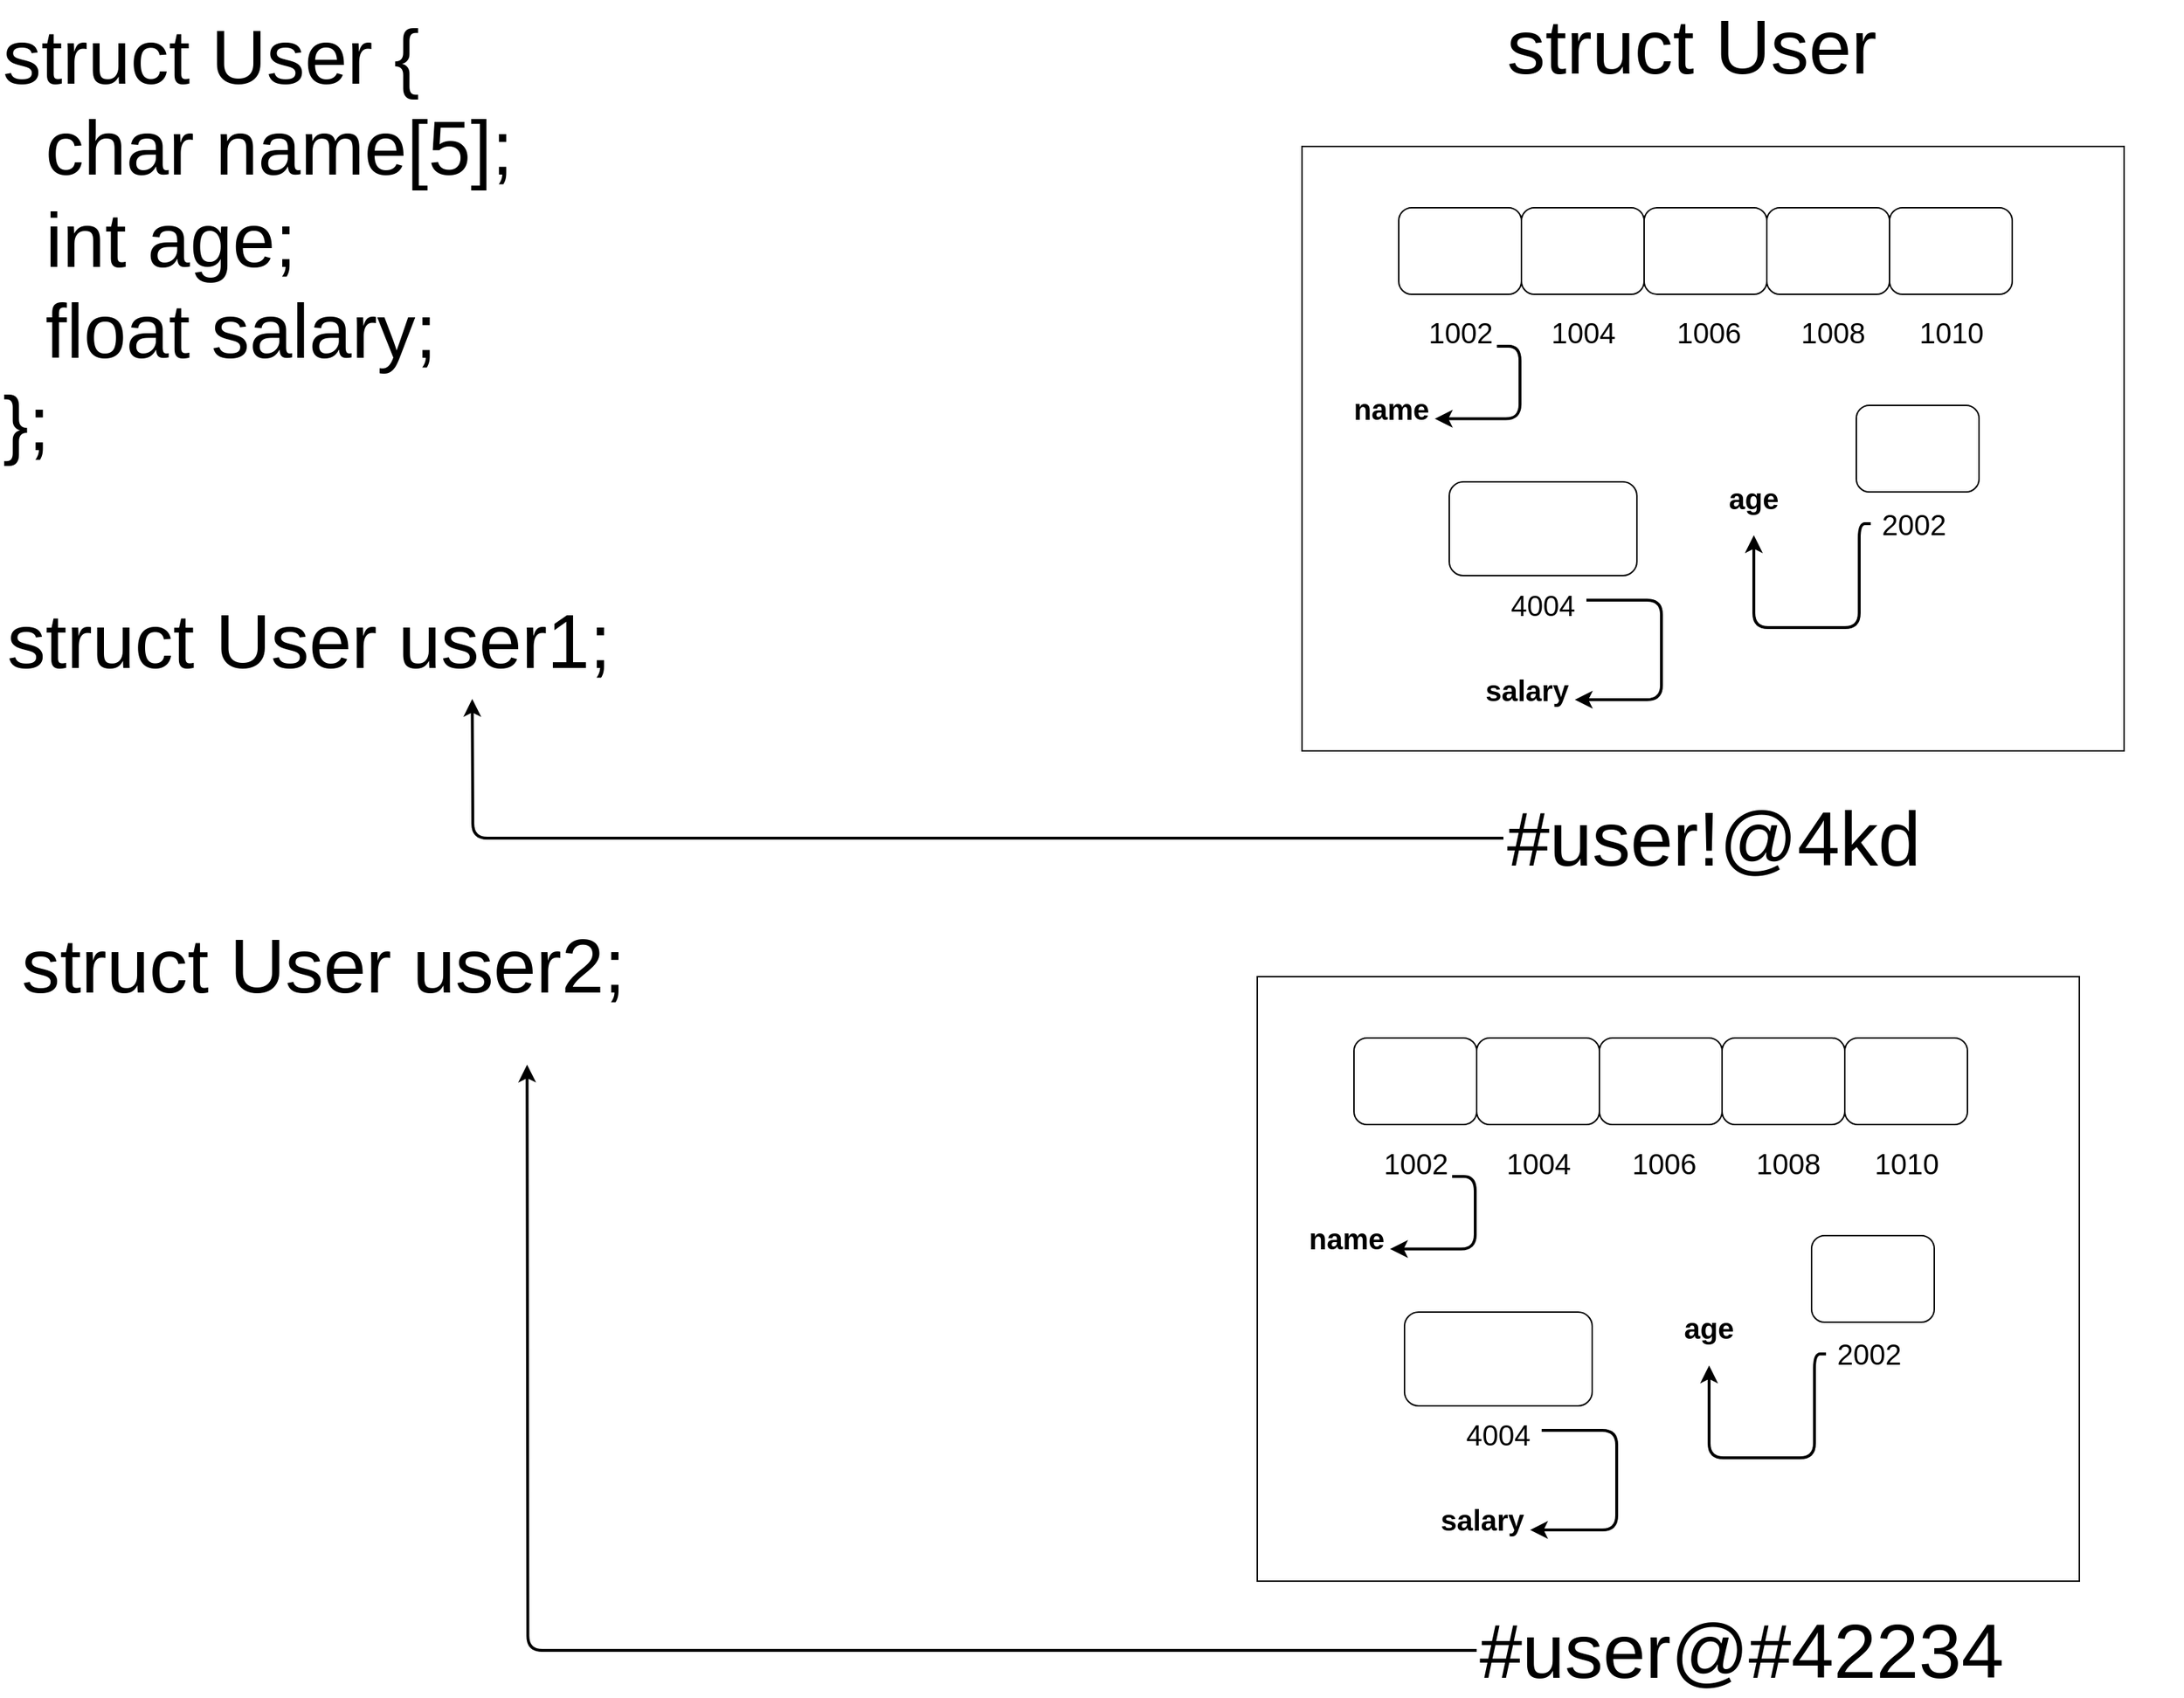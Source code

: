 <mxfile>
    <diagram id="lYxwmzsgjJexhKxpm00B" name="Page-1">
        <mxGraphModel dx="3277" dy="2097" grid="0" gridSize="10" guides="1" tooltips="1" connect="1" arrows="1" fold="1" page="0" pageScale="1" pageWidth="1100" pageHeight="850" math="0" shadow="0">
            <root>
                <mxCell id="0"/>
                <mxCell id="1" parent="0"/>
                <mxCell id="379" value="&lt;font style=&quot;font-size: 53px;&quot;&gt;struct User {&lt;br&gt;&amp;nbsp; char name[5];&lt;br&gt;&amp;nbsp; int age;&lt;br&gt;&amp;nbsp; float salary;&lt;br&gt;};&amp;nbsp;&lt;/font&gt;" style="text;html=1;strokeColor=none;fillColor=none;align=left;verticalAlign=middle;whiteSpace=wrap;rounded=0;" vertex="1" parent="1">
                    <mxGeometry x="-1438" y="-754" width="470" height="44" as="geometry"/>
                </mxCell>
                <mxCell id="381" value="" style="rounded=0;whiteSpace=wrap;html=1;fontSize=53;movable=1;resizable=1;rotatable=1;deletable=1;editable=1;connectable=1;" vertex="1" parent="1">
                    <mxGeometry x="-536" y="-796.5" width="569.5" height="419" as="geometry"/>
                </mxCell>
                <mxCell id="384" value="&lt;span style=&quot;font-size: 53px;&quot;&gt;struct User&lt;/span&gt;" style="text;html=1;strokeColor=none;fillColor=none;align=left;verticalAlign=middle;whiteSpace=wrap;rounded=0;" vertex="1" parent="1">
                    <mxGeometry x="-396" y="-888" width="470" height="44" as="geometry"/>
                </mxCell>
                <mxCell id="412" style="edgeStyle=orthogonalEdgeStyle;html=1;strokeWidth=2;fontSize=20;" edge="1" parent="1" source="385">
                    <mxGeometry relative="1" as="geometry">
                        <mxPoint x="-1110.862" y="-413.478" as="targetPoint"/>
                    </mxGeometry>
                </mxCell>
                <mxCell id="385" value="&lt;span style=&quot;font-size: 53px;&quot;&gt;#user!@4kd&lt;/span&gt;" style="text;html=1;strokeColor=none;fillColor=none;align=left;verticalAlign=middle;whiteSpace=wrap;rounded=0;" vertex="1" parent="1">
                    <mxGeometry x="-396.5" y="-339" width="470" height="44" as="geometry"/>
                </mxCell>
                <mxCell id="386" value="" style="rounded=1;whiteSpace=wrap;html=1;fontSize=53;fillColor=none;" vertex="1" parent="1">
                    <mxGeometry x="-469" y="-754" width="85" height="60" as="geometry"/>
                </mxCell>
                <mxCell id="390" value="" style="rounded=1;whiteSpace=wrap;html=1;fontSize=53;fillColor=none;" vertex="1" parent="1">
                    <mxGeometry x="-384" y="-754" width="85" height="60" as="geometry"/>
                </mxCell>
                <mxCell id="391" value="" style="rounded=1;whiteSpace=wrap;html=1;fontSize=53;fillColor=none;" vertex="1" parent="1">
                    <mxGeometry x="-214" y="-754" width="85" height="60" as="geometry"/>
                </mxCell>
                <mxCell id="392" value="" style="rounded=1;whiteSpace=wrap;html=1;fontSize=53;fillColor=none;" vertex="1" parent="1">
                    <mxGeometry x="-299" y="-754" width="85" height="60" as="geometry"/>
                </mxCell>
                <mxCell id="393" value="" style="rounded=1;whiteSpace=wrap;html=1;fontSize=53;fillColor=none;" vertex="1" parent="1">
                    <mxGeometry x="-129" y="-754" width="85" height="60" as="geometry"/>
                </mxCell>
                <mxCell id="400" style="edgeStyle=orthogonalEdgeStyle;html=1;entryX=1;entryY=0.75;entryDx=0;entryDy=0;fontSize=20;strokeWidth=2;" edge="1" parent="1" target="399">
                    <mxGeometry relative="1" as="geometry">
                        <mxPoint x="-401" y="-658" as="sourcePoint"/>
                        <Array as="points">
                            <mxPoint x="-385" y="-658"/>
                            <mxPoint x="-385" y="-608"/>
                        </Array>
                    </mxGeometry>
                </mxCell>
                <mxCell id="394" value="&lt;font style=&quot;font-size: 20px;&quot;&gt;1002&lt;/font&gt;" style="text;html=1;strokeColor=none;fillColor=none;align=center;verticalAlign=middle;whiteSpace=wrap;rounded=0;fontSize=53;" vertex="1" parent="1">
                    <mxGeometry x="-456.5" y="-694" width="60" height="30" as="geometry"/>
                </mxCell>
                <mxCell id="395" value="&lt;font style=&quot;font-size: 20px;&quot;&gt;1004&lt;/font&gt;" style="text;html=1;strokeColor=none;fillColor=none;align=center;verticalAlign=middle;whiteSpace=wrap;rounded=0;fontSize=53;" vertex="1" parent="1">
                    <mxGeometry x="-371.5" y="-694" width="60" height="30" as="geometry"/>
                </mxCell>
                <mxCell id="396" value="&lt;font style=&quot;font-size: 20px;&quot;&gt;1006&lt;/font&gt;" style="text;html=1;strokeColor=none;fillColor=none;align=center;verticalAlign=middle;whiteSpace=wrap;rounded=0;fontSize=53;" vertex="1" parent="1">
                    <mxGeometry x="-284" y="-694" width="60" height="30" as="geometry"/>
                </mxCell>
                <mxCell id="397" value="&lt;font style=&quot;font-size: 20px;&quot;&gt;1008&lt;/font&gt;" style="text;html=1;strokeColor=none;fillColor=none;align=center;verticalAlign=middle;whiteSpace=wrap;rounded=0;fontSize=53;" vertex="1" parent="1">
                    <mxGeometry x="-198" y="-694" width="60" height="30" as="geometry"/>
                </mxCell>
                <mxCell id="398" value="&lt;font style=&quot;font-size: 20px;&quot;&gt;1010&lt;/font&gt;" style="text;html=1;strokeColor=none;fillColor=none;align=center;verticalAlign=middle;whiteSpace=wrap;rounded=0;fontSize=53;" vertex="1" parent="1">
                    <mxGeometry x="-116.5" y="-694" width="60" height="30" as="geometry"/>
                </mxCell>
                <mxCell id="399" value="&lt;span style=&quot;font-size: 20px;&quot;&gt;&lt;b&gt;name&lt;/b&gt;&lt;/span&gt;" style="text;html=1;strokeColor=none;fillColor=none;align=center;verticalAlign=middle;whiteSpace=wrap;rounded=0;fontSize=53;" vertex="1" parent="1">
                    <mxGeometry x="-504" y="-664" width="60" height="75" as="geometry"/>
                </mxCell>
                <mxCell id="401" value="" style="rounded=1;whiteSpace=wrap;html=1;fontSize=53;fillColor=none;" vertex="1" parent="1">
                    <mxGeometry x="-152" y="-617" width="85" height="60" as="geometry"/>
                </mxCell>
                <mxCell id="405" style="edgeStyle=orthogonalEdgeStyle;html=1;strokeWidth=2;fontSize=20;" edge="1" parent="1" source="402" target="403">
                    <mxGeometry relative="1" as="geometry">
                        <mxPoint x="-218" y="-516" as="targetPoint"/>
                        <Array as="points">
                            <mxPoint x="-150" y="-535"/>
                            <mxPoint x="-150" y="-463"/>
                            <mxPoint x="-223" y="-463"/>
                        </Array>
                    </mxGeometry>
                </mxCell>
                <mxCell id="402" value="&lt;font style=&quot;font-size: 20px;&quot;&gt;2002&lt;/font&gt;" style="text;html=1;strokeColor=none;fillColor=none;align=center;verticalAlign=middle;whiteSpace=wrap;rounded=0;fontSize=53;" vertex="1" parent="1">
                    <mxGeometry x="-142" y="-573" width="60" height="53" as="geometry"/>
                </mxCell>
                <mxCell id="403" value="&lt;span style=&quot;font-size: 20px;&quot;&gt;&lt;b&gt;age&lt;/b&gt;&lt;/span&gt;" style="text;html=1;strokeColor=none;fillColor=none;align=center;verticalAlign=middle;whiteSpace=wrap;rounded=0;fontSize=53;" vertex="1" parent="1">
                    <mxGeometry x="-253" y="-602" width="60" height="75" as="geometry"/>
                </mxCell>
                <mxCell id="406" value="" style="rounded=1;whiteSpace=wrap;html=1;fontSize=53;fillColor=none;" vertex="1" parent="1">
                    <mxGeometry x="-434" y="-564" width="130" height="65" as="geometry"/>
                </mxCell>
                <mxCell id="407" value="&lt;span style=&quot;font-size: 20px;&quot;&gt;&lt;b&gt;salary&lt;/b&gt;&lt;/span&gt;" style="text;html=1;strokeColor=none;fillColor=none;align=center;verticalAlign=middle;whiteSpace=wrap;rounded=0;fontSize=53;" vertex="1" parent="1">
                    <mxGeometry x="-410" y="-469" width="60" height="75" as="geometry"/>
                </mxCell>
                <mxCell id="409" style="edgeStyle=orthogonalEdgeStyle;html=1;strokeWidth=2;fontSize=20;" edge="1" parent="1" source="408">
                    <mxGeometry relative="1" as="geometry">
                        <mxPoint x="-347" y="-413" as="targetPoint"/>
                        <Array as="points">
                            <mxPoint x="-287" y="-482"/>
                            <mxPoint x="-287" y="-413"/>
                        </Array>
                    </mxGeometry>
                </mxCell>
                <mxCell id="408" value="&lt;font style=&quot;font-size: 20px;&quot;&gt;4004&lt;/font&gt;" style="text;html=1;strokeColor=none;fillColor=none;align=center;verticalAlign=middle;whiteSpace=wrap;rounded=0;fontSize=53;" vertex="1" parent="1">
                    <mxGeometry x="-399" y="-517" width="60" height="53" as="geometry"/>
                </mxCell>
                <mxCell id="410" value="&lt;span style=&quot;font-size: 53px;&quot;&gt;struct User user1;&lt;/span&gt;" style="text;html=1;strokeColor=none;fillColor=none;align=left;verticalAlign=middle;whiteSpace=wrap;rounded=0;" vertex="1" parent="1">
                    <mxGeometry x="-1435" y="-476" width="470" height="44" as="geometry"/>
                </mxCell>
                <mxCell id="415" value="&lt;span style=&quot;font-size: 53px;&quot;&gt;struct User user2;&lt;/span&gt;" style="text;html=1;strokeColor=none;fillColor=none;align=left;verticalAlign=middle;whiteSpace=wrap;rounded=0;" vertex="1" parent="1">
                    <mxGeometry x="-1425" y="-251" width="470" height="44" as="geometry"/>
                </mxCell>
                <mxCell id="416" value="" style="rounded=0;whiteSpace=wrap;html=1;fontSize=53;movable=1;resizable=1;rotatable=1;deletable=1;editable=1;connectable=1;" vertex="1" parent="1">
                    <mxGeometry x="-567" y="-221" width="569.5" height="419" as="geometry"/>
                </mxCell>
                <mxCell id="417" value="" style="rounded=1;whiteSpace=wrap;html=1;fontSize=53;fillColor=none;" vertex="1" parent="1">
                    <mxGeometry x="-500" y="-178.5" width="85" height="60" as="geometry"/>
                </mxCell>
                <mxCell id="418" value="&lt;font style=&quot;font-size: 20px;&quot;&gt;1002&lt;/font&gt;" style="text;html=1;strokeColor=none;fillColor=none;align=center;verticalAlign=middle;whiteSpace=wrap;rounded=0;fontSize=53;" vertex="1" parent="1">
                    <mxGeometry x="-487.5" y="-118.5" width="60" height="30" as="geometry"/>
                </mxCell>
                <mxCell id="419" value="" style="rounded=1;whiteSpace=wrap;html=1;fontSize=53;fillColor=none;" vertex="1" parent="1">
                    <mxGeometry x="-415" y="-178.5" width="85" height="60" as="geometry"/>
                </mxCell>
                <mxCell id="420" value="&lt;font style=&quot;font-size: 20px;&quot;&gt;1004&lt;/font&gt;" style="text;html=1;strokeColor=none;fillColor=none;align=center;verticalAlign=middle;whiteSpace=wrap;rounded=0;fontSize=53;" vertex="1" parent="1">
                    <mxGeometry x="-402.5" y="-118.5" width="60" height="30" as="geometry"/>
                </mxCell>
                <mxCell id="421" value="" style="rounded=1;whiteSpace=wrap;html=1;fontSize=53;fillColor=none;" vertex="1" parent="1">
                    <mxGeometry x="-330" y="-178.5" width="85" height="60" as="geometry"/>
                </mxCell>
                <mxCell id="422" value="&lt;font style=&quot;font-size: 20px;&quot;&gt;1006&lt;/font&gt;" style="text;html=1;strokeColor=none;fillColor=none;align=center;verticalAlign=middle;whiteSpace=wrap;rounded=0;fontSize=53;" vertex="1" parent="1">
                    <mxGeometry x="-315" y="-118.5" width="60" height="30" as="geometry"/>
                </mxCell>
                <mxCell id="423" value="" style="rounded=1;whiteSpace=wrap;html=1;fontSize=53;fillColor=none;" vertex="1" parent="1">
                    <mxGeometry x="-245" y="-178.5" width="85" height="60" as="geometry"/>
                </mxCell>
                <mxCell id="424" value="&lt;font style=&quot;font-size: 20px;&quot;&gt;1008&lt;/font&gt;" style="text;html=1;strokeColor=none;fillColor=none;align=center;verticalAlign=middle;whiteSpace=wrap;rounded=0;fontSize=53;" vertex="1" parent="1">
                    <mxGeometry x="-229" y="-118.5" width="60" height="30" as="geometry"/>
                </mxCell>
                <mxCell id="425" value="" style="rounded=1;whiteSpace=wrap;html=1;fontSize=53;fillColor=none;" vertex="1" parent="1">
                    <mxGeometry x="-160" y="-178.5" width="85" height="60" as="geometry"/>
                </mxCell>
                <mxCell id="426" value="&lt;font style=&quot;font-size: 20px;&quot;&gt;1010&lt;/font&gt;" style="text;html=1;strokeColor=none;fillColor=none;align=center;verticalAlign=middle;whiteSpace=wrap;rounded=0;fontSize=53;" vertex="1" parent="1">
                    <mxGeometry x="-147.5" y="-118.5" width="60" height="30" as="geometry"/>
                </mxCell>
                <mxCell id="427" style="edgeStyle=orthogonalEdgeStyle;html=1;entryX=1;entryY=0.75;entryDx=0;entryDy=0;fontSize=20;strokeWidth=2;" edge="1" target="428" parent="1">
                    <mxGeometry relative="1" as="geometry">
                        <mxPoint x="-432" y="-82.5" as="sourcePoint"/>
                        <Array as="points">
                            <mxPoint x="-416" y="-82.5"/>
                            <mxPoint x="-416" y="-32.5"/>
                        </Array>
                    </mxGeometry>
                </mxCell>
                <mxCell id="428" value="&lt;span style=&quot;font-size: 20px;&quot;&gt;&lt;b&gt;name&lt;/b&gt;&lt;/span&gt;" style="text;html=1;strokeColor=none;fillColor=none;align=center;verticalAlign=middle;whiteSpace=wrap;rounded=0;fontSize=53;" vertex="1" parent="1">
                    <mxGeometry x="-535" y="-88.5" width="60" height="75" as="geometry"/>
                </mxCell>
                <mxCell id="429" value="" style="rounded=1;whiteSpace=wrap;html=1;fontSize=53;fillColor=none;" vertex="1" parent="1">
                    <mxGeometry x="-465" y="11.5" width="130" height="65" as="geometry"/>
                </mxCell>
                <mxCell id="430" value="&lt;font style=&quot;font-size: 20px;&quot;&gt;4004&lt;/font&gt;" style="text;html=1;strokeColor=none;fillColor=none;align=center;verticalAlign=middle;whiteSpace=wrap;rounded=0;fontSize=53;" vertex="1" parent="1">
                    <mxGeometry x="-430" y="58.5" width="60" height="53" as="geometry"/>
                </mxCell>
                <mxCell id="431" value="&lt;span style=&quot;font-size: 20px;&quot;&gt;&lt;b&gt;salary&lt;/b&gt;&lt;/span&gt;" style="text;html=1;strokeColor=none;fillColor=none;align=center;verticalAlign=middle;whiteSpace=wrap;rounded=0;fontSize=53;" vertex="1" parent="1">
                    <mxGeometry x="-441" y="106.5" width="60" height="75" as="geometry"/>
                </mxCell>
                <mxCell id="432" style="edgeStyle=orthogonalEdgeStyle;html=1;strokeWidth=2;fontSize=20;" edge="1" source="430" parent="1">
                    <mxGeometry relative="1" as="geometry">
                        <mxPoint x="-378" y="162.5" as="targetPoint"/>
                        <Array as="points">
                            <mxPoint x="-318" y="93.5"/>
                            <mxPoint x="-318" y="162.5"/>
                        </Array>
                    </mxGeometry>
                </mxCell>
                <mxCell id="433" value="&lt;span style=&quot;font-size: 20px;&quot;&gt;&lt;b&gt;age&lt;/b&gt;&lt;/span&gt;" style="text;html=1;strokeColor=none;fillColor=none;align=center;verticalAlign=middle;whiteSpace=wrap;rounded=0;fontSize=53;" vertex="1" parent="1">
                    <mxGeometry x="-284" y="-26.5" width="60" height="75" as="geometry"/>
                </mxCell>
                <mxCell id="434" value="" style="rounded=1;whiteSpace=wrap;html=1;fontSize=53;fillColor=none;" vertex="1" parent="1">
                    <mxGeometry x="-183" y="-41.5" width="85" height="60" as="geometry"/>
                </mxCell>
                <mxCell id="435" value="&lt;font style=&quot;font-size: 20px;&quot;&gt;2002&lt;/font&gt;" style="text;html=1;strokeColor=none;fillColor=none;align=center;verticalAlign=middle;whiteSpace=wrap;rounded=0;fontSize=53;" vertex="1" parent="1">
                    <mxGeometry x="-173" y="2.5" width="60" height="53" as="geometry"/>
                </mxCell>
                <mxCell id="436" style="edgeStyle=orthogonalEdgeStyle;html=1;strokeWidth=2;fontSize=20;" edge="1" source="435" target="433" parent="1">
                    <mxGeometry relative="1" as="geometry">
                        <mxPoint x="-249" y="59.5" as="targetPoint"/>
                        <Array as="points">
                            <mxPoint x="-181" y="40.5"/>
                            <mxPoint x="-181" y="112.5"/>
                            <mxPoint x="-254" y="112.5"/>
                        </Array>
                    </mxGeometry>
                </mxCell>
                <mxCell id="438" style="edgeStyle=orthogonalEdgeStyle;html=1;strokeWidth=2;fontSize=20;" edge="1" parent="1" source="437">
                    <mxGeometry relative="1" as="geometry">
                        <mxPoint x="-1072.846" y="-160.038" as="targetPoint"/>
                    </mxGeometry>
                </mxCell>
                <mxCell id="437" value="&lt;span style=&quot;font-size: 53px;&quot;&gt;#user@#42234&lt;/span&gt;" style="text;html=1;strokeColor=none;fillColor=none;align=left;verticalAlign=middle;whiteSpace=wrap;rounded=0;" vertex="1" parent="1">
                    <mxGeometry x="-415" y="224" width="470" height="44" as="geometry"/>
                </mxCell>
            </root>
        </mxGraphModel>
    </diagram>
</mxfile>